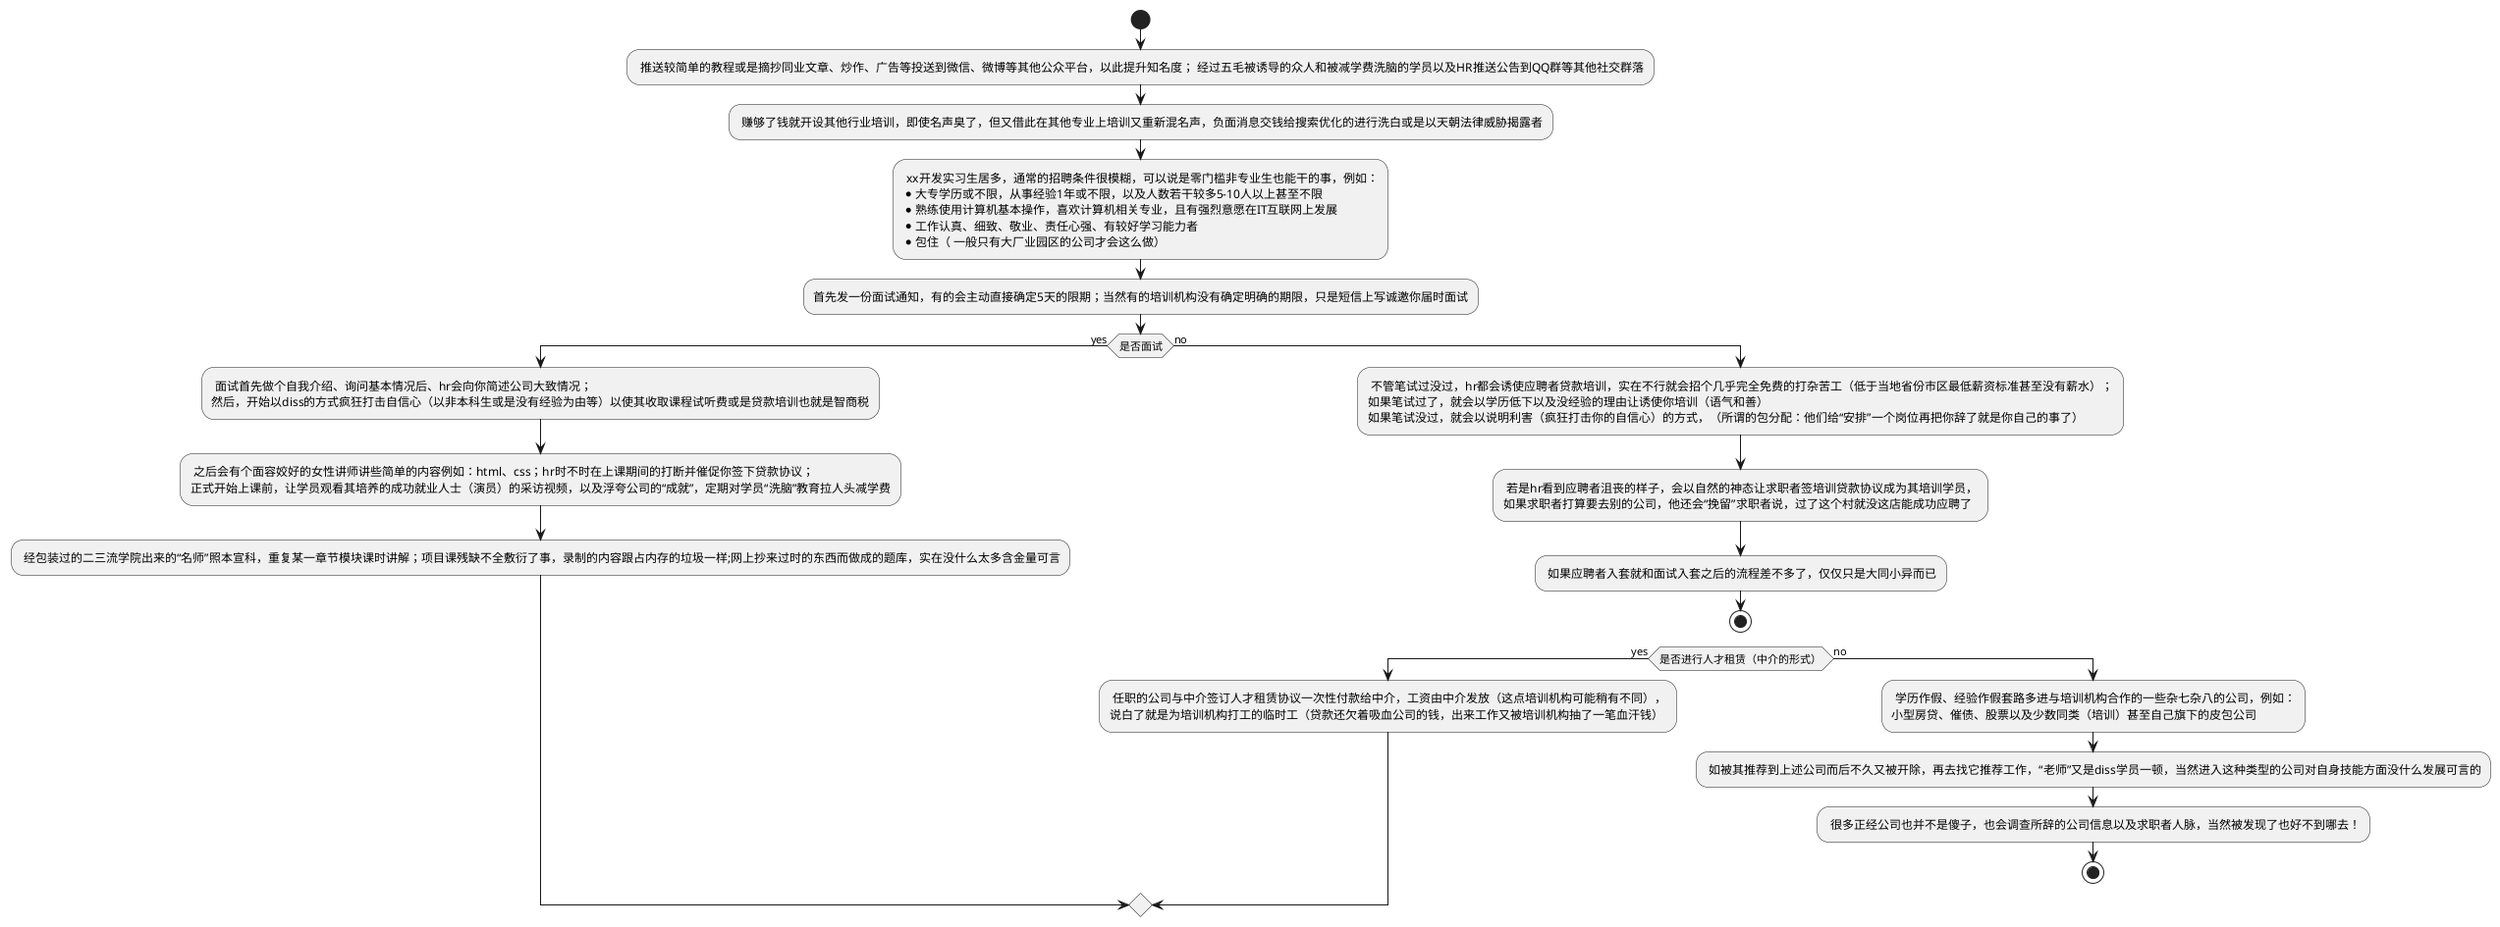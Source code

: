 @startuml
start
: 推送较简单的教程或是摘抄同业文章、炒作、广告等投送到微信、微博等其他公众平台，以此提升知名度； 经过五毛被诱导的众人和被减学费洗脑的学员以及HR推送公告到QQ群等其他社交群落;
: 赚够了钱就开设其他行业培训，即使名声臭了，但又借此在其他专业上培训又重新混名声，负面消息交钱给搜索优化的进行洗白或是以天朝法律威胁揭露者;

: xx开发实习生居多，通常的招聘条件很模糊，可以说是零门槛非专业生也能干的事，例如：
* 大专学历或不限，从事经验1年或不限，以及人数若干较多5-10人以上甚至不限
* 熟练使用计算机基本操作，喜欢计算机相关专业，且有强烈意愿在IT互联网上发展
* 工作认真、细致、敬业、责任心强、有较好学习能力者
* 包住（ 一般只有大厂业园区的公司才会这么做）;

:首先发一份面试通知，有的会主动直接确定5天的限期；当然有的培训机构没有确定明确的期限，只是短信上写诚邀你届时面试;

if(是否面试) then (yes)

: 面试首先做个自我介绍、询问基本情况后、hr会向你简述公司大致情况；
然后，开始以diss的方式疯狂打击自信心（以非本科生或是没有经验为由等）以使其收取课程试听费或是贷款培训也就是智商税;

: 之后会有个面容姣好的女性讲师讲些简单的内容例如：html、css；hr时不时在上课期间的打断并催促你签下贷款协议；
正式开始上课前，让学员观看其培养的成功就业人士（演员）的采访视频，以及浮夸公司的“成就”，定期对学员“洗脑”教育拉人头减学费;

: 经包装过的二三流学院出来的“名师”照本宣科，重复某一章节模块课时讲解；项目课残缺不全敷衍了事，录制的内容跟占内存的垃圾一样;网上抄来过时的东西而做成的题库，实在没什么太多含金量可言;

else (no)
: 不管笔试过没过，hr都会诱使应聘者贷款培训，实在不行就会招个几乎完全免费的打杂苦工（低于当地省份市区最低薪资标准甚至没有薪水）；
如果笔试过了，就会以学历低下以及没经验的理由让诱使你培训（语气和善）
如果笔试没过，就会以说明利害（疯狂打击你的自信心）的方式，（所谓的包分配：他们给“安排”一个岗位再把你辞了就是你自己的事了）;

: 若是hr看到应聘者沮丧的样子，会以自然的神态让求职者签培训贷款协议成为其培训学员，
如果求职者打算要去别的公司，他还会“挽留”求职者说，过了这个村就没这店能成功应聘了;

: 如果应聘者入套就和面试入套之后的流程差不多了，仅仅只是大同小异而已;

stop


if(是否进行人才租赁（中介的形式）) then (yes)

: 任职的公司与中介签订人才租赁协议一次性付款给中介，工资由中介发放（这点培训机构可能稍有不同），
说白了就是为培训机构打工的临时工（贷款还欠着吸血公司的钱，出来工作又被培训机构抽了一笔血汗钱）;

else (no)

: 学历作假、经验作假套路多进与培训机构合作的一些杂七杂八的公司，例如：
小型房贷、催债、股票以及少数同类（培训）甚至自己旗下的皮包公司;

: 如被其推荐到上述公司而后不久又被开除，再去找它推荐工作，“老师”又是diss学员一顿，当然进入这种类型的公司对自身技能方面没什么发展可言的;

: 很多正经公司也并不是傻子，也会调查所辞的公司信息以及求职者人脉，当然被发现了也好不到哪去！;

stop

@enduml
